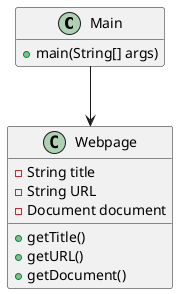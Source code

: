 @startuml

class Main {
    + main(String[] args)
}

class Webpage {
    - String title
    - String URL
    - Document document

    + getTitle()
    + getURL()
    + getDocument()
}

Main --> Webpage

hide Main fields

@enduml